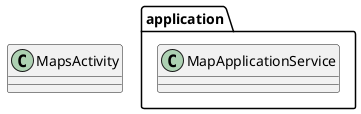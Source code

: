@startuml

class MapsActivity {

}

package application {
  class MapApplicationService {
    
  }
}

@enduml